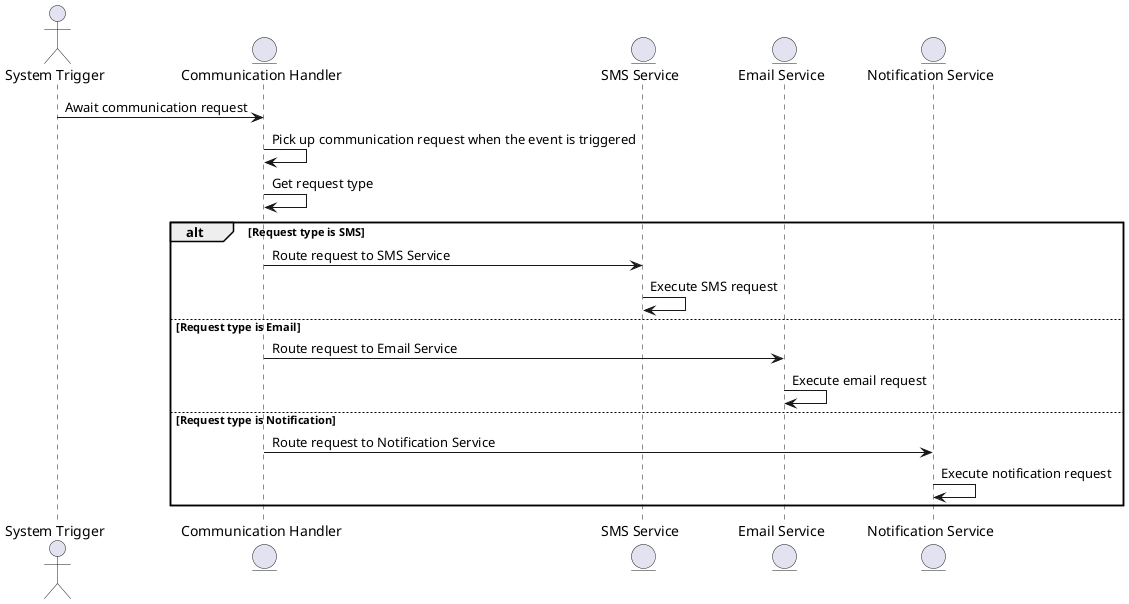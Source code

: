 @startuml
actor "System Trigger" as Trigger
entity "Communication Handler" as CommHandler
entity "SMS Service" as SMSService
entity "Email Service" as EmailService
entity "Notification Service" as NotificationService

Trigger -> CommHandler : Await communication request
CommHandler -> CommHandler : Pick up communication request when the event is triggered
CommHandler -> CommHandler : Get request type

alt Request type is SMS
    CommHandler -> SMSService : Route request to SMS Service
    SMSService -> SMSService : Execute SMS request
else Request type is Email
    CommHandler -> EmailService : Route request to Email Service
    EmailService -> EmailService : Execute email request
else Request type is Notification
    CommHandler -> NotificationService : Route request to Notification Service
    NotificationService -> NotificationService : Execute notification request
end

@enduml